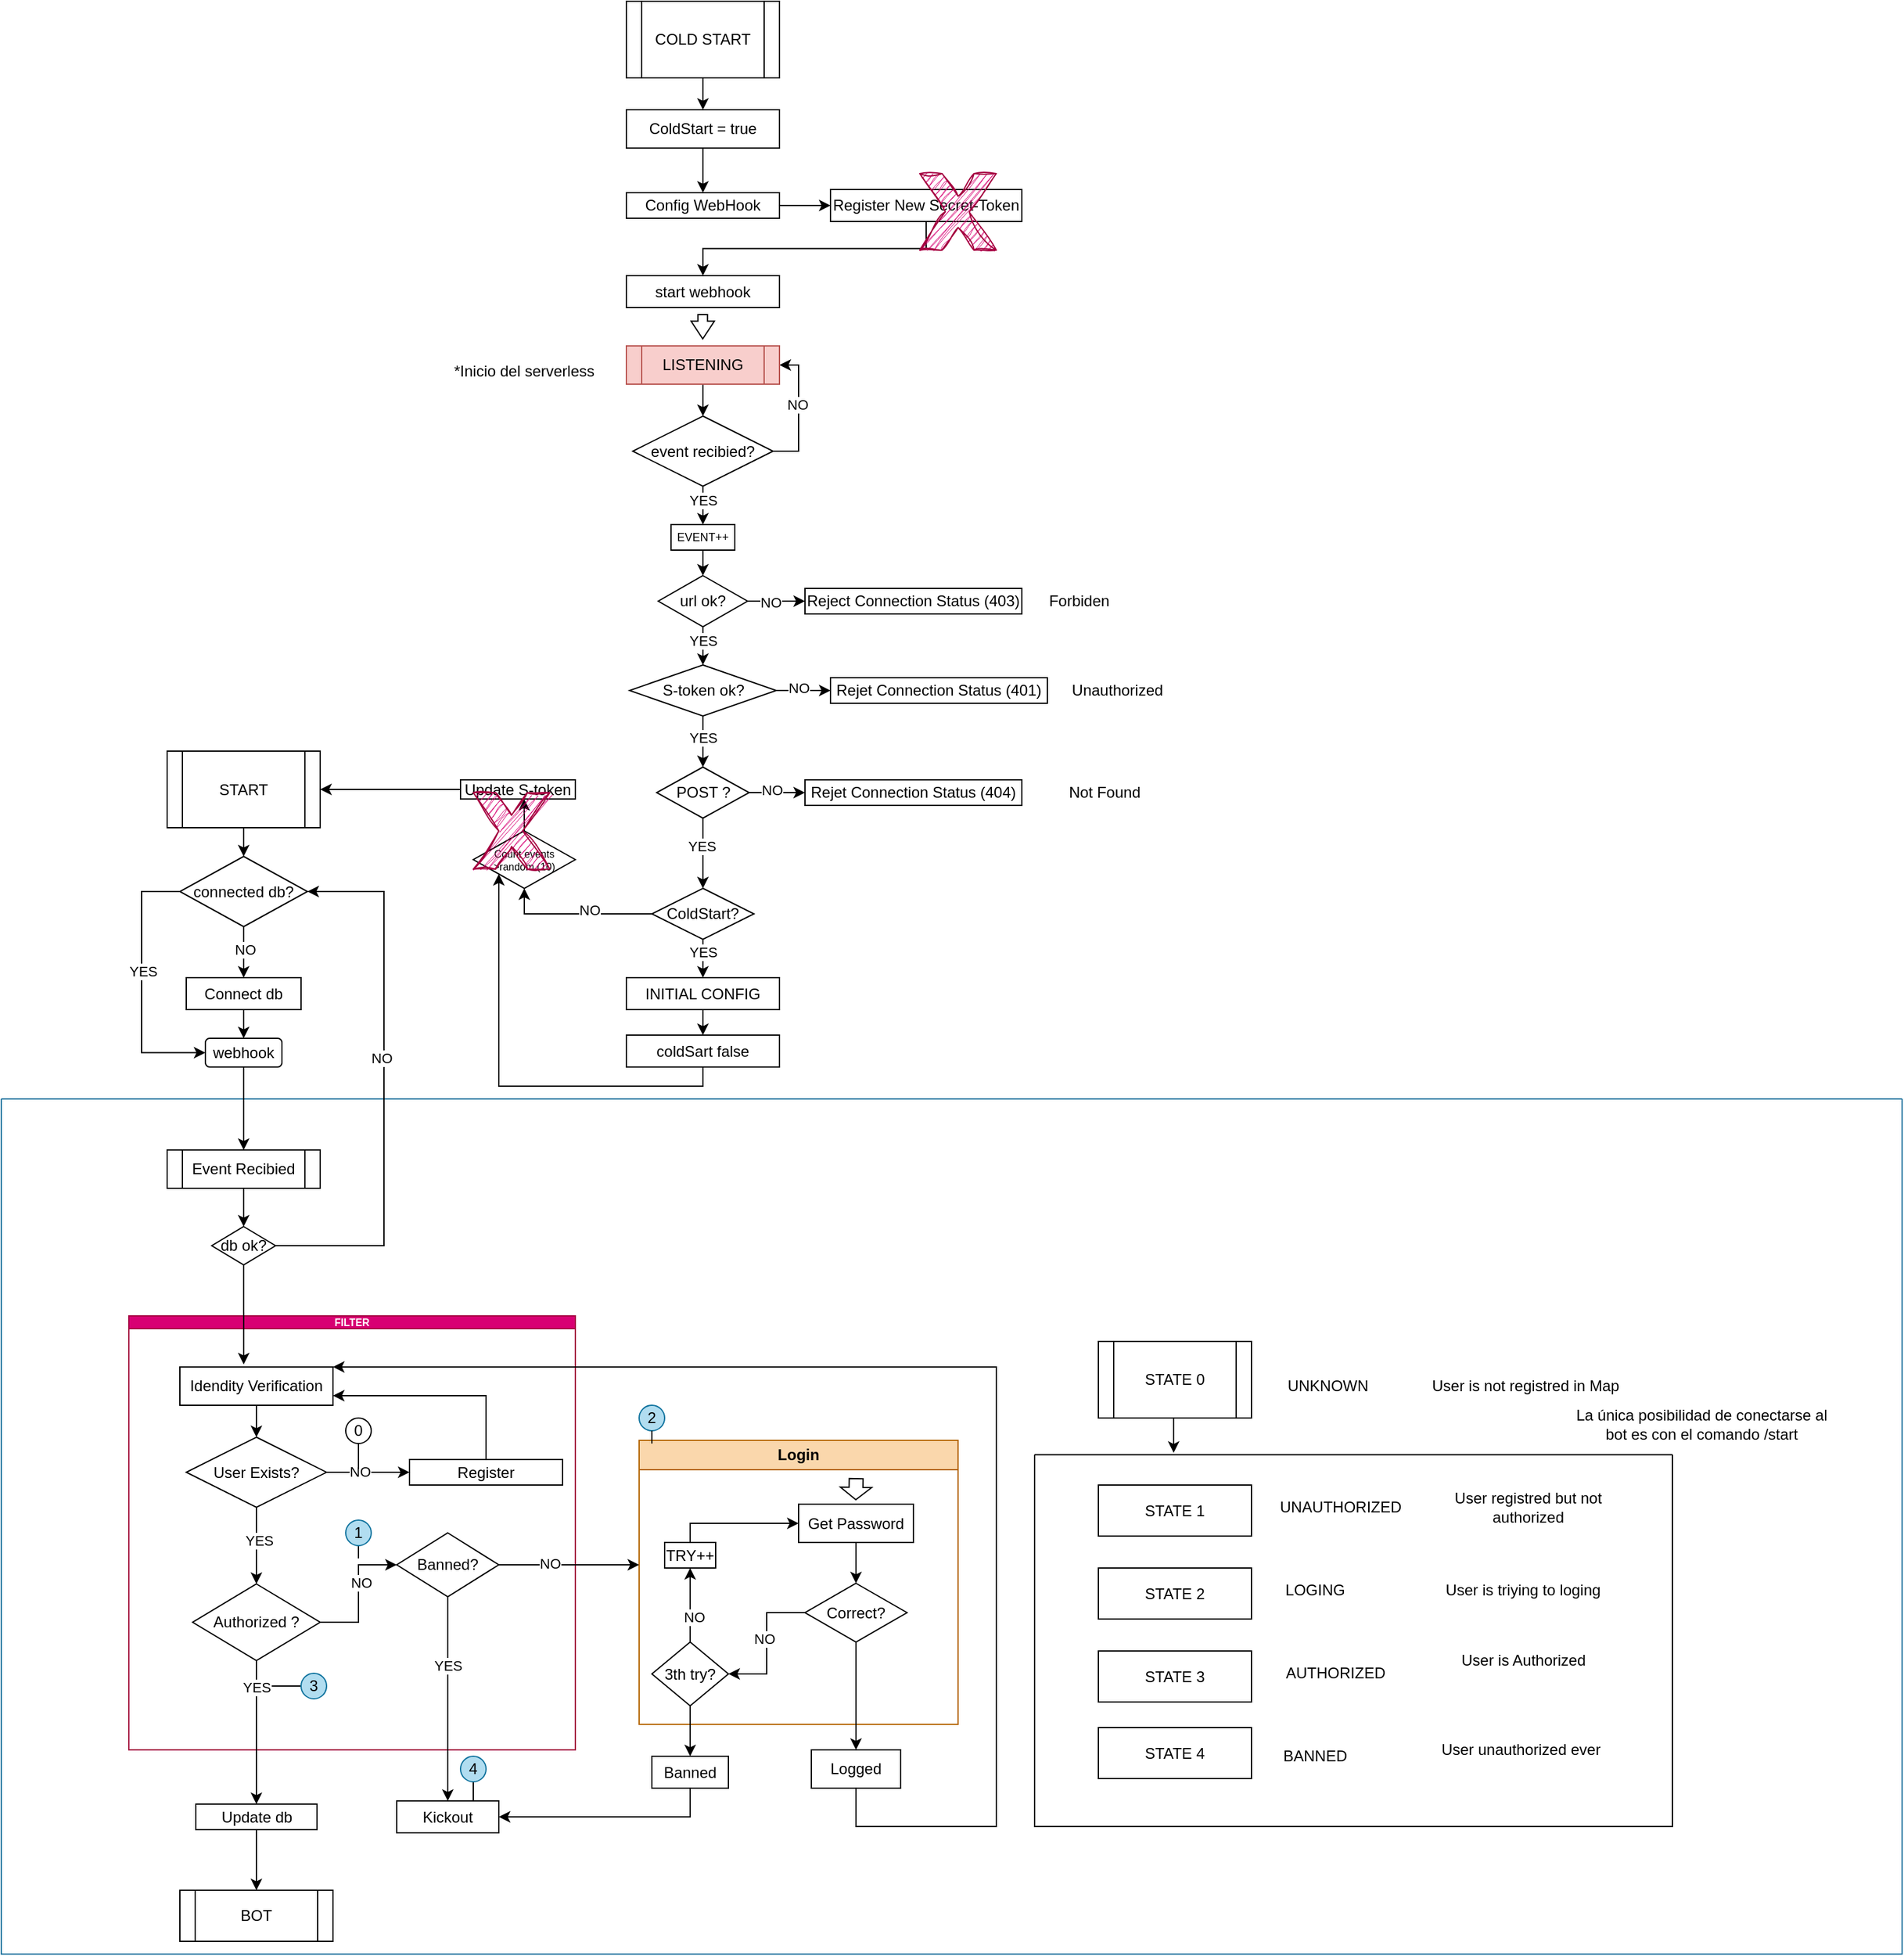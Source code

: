 <mxfile version="26.0.10">
  <diagram name="Página-1" id="eWvDhfzhtgpsclheifj-">
    <mxGraphModel dx="880" dy="3846" grid="1" gridSize="10" guides="1" tooltips="1" connect="1" arrows="1" fold="1" page="1" pageScale="1" pageWidth="4681" pageHeight="3300" math="0" shadow="0">
      <root>
        <mxCell id="0" />
        <mxCell id="1" parent="0" />
        <mxCell id="_5jPJNh-Uu7ekB4Byuzi-175" value="" style="swimlane;startSize=0;fillColor=#b1ddf0;strokeColor=#10739e;" parent="1" vertex="1">
          <mxGeometry x="240" y="290" width="1490" height="670" as="geometry" />
        </mxCell>
        <mxCell id="_5jPJNh-Uu7ekB4Byuzi-2" value="STATE 0" style="shape=process;whiteSpace=wrap;html=1;backgroundOutline=1;" parent="_5jPJNh-Uu7ekB4Byuzi-175" vertex="1">
          <mxGeometry x="860" y="190" width="120" height="60" as="geometry" />
        </mxCell>
        <mxCell id="_5jPJNh-Uu7ekB4Byuzi-5" value="La única posibilidad de conectarse al bot es con el comando /start" style="text;html=1;align=center;verticalAlign=middle;whiteSpace=wrap;rounded=0;" parent="_5jPJNh-Uu7ekB4Byuzi-175" vertex="1">
          <mxGeometry x="1230" y="240" width="206" height="30" as="geometry" />
        </mxCell>
        <mxCell id="_5jPJNh-Uu7ekB4Byuzi-26" value="Login" style="swimlane;whiteSpace=wrap;html=1;movable=1;resizable=1;rotatable=1;deletable=1;editable=1;locked=0;connectable=1;fillColor=#fad7ac;strokeColor=#b46504;" parent="_5jPJNh-Uu7ekB4Byuzi-175" vertex="1">
          <mxGeometry x="500" y="267.5" width="250" height="222.5" as="geometry" />
        </mxCell>
        <mxCell id="_5jPJNh-Uu7ekB4Byuzi-102" style="edgeStyle=orthogonalEdgeStyle;rounded=0;orthogonalLoop=1;jettySize=auto;html=1;exitX=0.5;exitY=1;exitDx=0;exitDy=0;" parent="_5jPJNh-Uu7ekB4Byuzi-26" source="_5jPJNh-Uu7ekB4Byuzi-79" target="_5jPJNh-Uu7ekB4Byuzi-85" edge="1">
          <mxGeometry relative="1" as="geometry" />
        </mxCell>
        <mxCell id="_5jPJNh-Uu7ekB4Byuzi-79" value="Get Password" style="rounded=0;whiteSpace=wrap;html=1;" parent="_5jPJNh-Uu7ekB4Byuzi-26" vertex="1">
          <mxGeometry x="125" y="50" width="90" height="30" as="geometry" />
        </mxCell>
        <mxCell id="_5jPJNh-Uu7ekB4Byuzi-122" style="edgeStyle=orthogonalEdgeStyle;rounded=0;orthogonalLoop=1;jettySize=auto;html=1;exitX=0.5;exitY=0;exitDx=0;exitDy=0;entryX=0.5;entryY=1;entryDx=0;entryDy=0;" parent="_5jPJNh-Uu7ekB4Byuzi-26" source="_5jPJNh-Uu7ekB4Byuzi-89" target="_5jPJNh-Uu7ekB4Byuzi-114" edge="1">
          <mxGeometry relative="1" as="geometry" />
        </mxCell>
        <mxCell id="_5jPJNh-Uu7ekB4Byuzi-124" value="NO" style="edgeLabel;html=1;align=center;verticalAlign=middle;resizable=0;points=[];" parent="_5jPJNh-Uu7ekB4Byuzi-122" vertex="1" connectable="0">
          <mxGeometry x="-0.308" y="-3" relative="1" as="geometry">
            <mxPoint as="offset" />
          </mxGeometry>
        </mxCell>
        <mxCell id="_5jPJNh-Uu7ekB4Byuzi-89" value="3th try?" style="rhombus;whiteSpace=wrap;html=1;" parent="_5jPJNh-Uu7ekB4Byuzi-26" vertex="1">
          <mxGeometry x="10" y="158" width="60" height="50" as="geometry" />
        </mxCell>
        <mxCell id="_5jPJNh-Uu7ekB4Byuzi-97" style="edgeStyle=orthogonalEdgeStyle;rounded=0;orthogonalLoop=1;jettySize=auto;html=1;exitX=0;exitY=0.5;exitDx=0;exitDy=0;entryX=1;entryY=0.5;entryDx=0;entryDy=0;" parent="_5jPJNh-Uu7ekB4Byuzi-26" source="_5jPJNh-Uu7ekB4Byuzi-85" target="_5jPJNh-Uu7ekB4Byuzi-89" edge="1">
          <mxGeometry relative="1" as="geometry" />
        </mxCell>
        <mxCell id="_5jPJNh-Uu7ekB4Byuzi-107" value="NO" style="edgeLabel;html=1;align=center;verticalAlign=middle;resizable=0;points=[];" parent="_5jPJNh-Uu7ekB4Byuzi-97" vertex="1" connectable="0">
          <mxGeometry x="-0.067" y="-2" relative="1" as="geometry">
            <mxPoint as="offset" />
          </mxGeometry>
        </mxCell>
        <mxCell id="_5jPJNh-Uu7ekB4Byuzi-85" value="Correct?" style="rhombus;whiteSpace=wrap;html=1;" parent="_5jPJNh-Uu7ekB4Byuzi-26" vertex="1">
          <mxGeometry x="130" y="112" width="80" height="46" as="geometry" />
        </mxCell>
        <mxCell id="_5jPJNh-Uu7ekB4Byuzi-123" style="edgeStyle=orthogonalEdgeStyle;rounded=0;orthogonalLoop=1;jettySize=auto;html=1;exitX=0.5;exitY=0;exitDx=0;exitDy=0;entryX=0;entryY=0.5;entryDx=0;entryDy=0;" parent="_5jPJNh-Uu7ekB4Byuzi-26" source="_5jPJNh-Uu7ekB4Byuzi-114" target="_5jPJNh-Uu7ekB4Byuzi-79" edge="1">
          <mxGeometry relative="1" as="geometry">
            <Array as="points">
              <mxPoint x="40" y="65" />
            </Array>
          </mxGeometry>
        </mxCell>
        <mxCell id="_5jPJNh-Uu7ekB4Byuzi-114" value="TRY++" style="rounded=0;whiteSpace=wrap;html=1;" parent="_5jPJNh-Uu7ekB4Byuzi-26" vertex="1">
          <mxGeometry x="20" y="80" width="40" height="20" as="geometry" />
        </mxCell>
        <mxCell id="_5jPJNh-Uu7ekB4Byuzi-121" value="" style="shape=flexArrow;endArrow=classic;html=1;rounded=0;width=10.857;endSize=2.897;endWidth=12.653;" parent="_5jPJNh-Uu7ekB4Byuzi-26" edge="1">
          <mxGeometry width="50" height="50" relative="1" as="geometry">
            <mxPoint x="170.14" y="29.5" as="sourcePoint" />
            <mxPoint x="169.85" y="47" as="targetPoint" />
            <Array as="points">
              <mxPoint x="170.14" y="29.5" />
            </Array>
          </mxGeometry>
        </mxCell>
        <mxCell id="_5jPJNh-Uu7ekB4Byuzi-33" value="FILTER" style="swimlane;whiteSpace=wrap;html=1;startSize=10;fontSize=8;fontColor=#ffffff;labelBorderColor=none;fillColor=#d80073;strokeColor=#A50040;movable=1;resizable=1;rotatable=1;deletable=1;editable=1;locked=0;connectable=1;" parent="_5jPJNh-Uu7ekB4Byuzi-175" vertex="1">
          <mxGeometry x="100" y="170" width="350" height="340" as="geometry">
            <mxRectangle x="10" y="120" width="70" height="20" as="alternateBounds" />
          </mxGeometry>
        </mxCell>
        <mxCell id="_5jPJNh-Uu7ekB4Byuzi-46" value="Idendity Verification" style="rounded=0;whiteSpace=wrap;html=1;" parent="_5jPJNh-Uu7ekB4Byuzi-33" vertex="1">
          <mxGeometry x="40" y="40" width="120" height="30" as="geometry" />
        </mxCell>
        <mxCell id="_5jPJNh-Uu7ekB4Byuzi-49" value="Authorized ?" style="rhombus;whiteSpace=wrap;html=1;" parent="_5jPJNh-Uu7ekB4Byuzi-33" vertex="1">
          <mxGeometry x="50" y="210" width="100" height="60" as="geometry" />
        </mxCell>
        <mxCell id="_5jPJNh-Uu7ekB4Byuzi-70" style="edgeStyle=orthogonalEdgeStyle;rounded=0;orthogonalLoop=1;jettySize=auto;html=1;exitX=0.5;exitY=1;exitDx=0;exitDy=0;exitPerimeter=0;entryX=0.5;entryY=0;entryDx=0;entryDy=0;" parent="_5jPJNh-Uu7ekB4Byuzi-33" source="_5jPJNh-Uu7ekB4Byuzi-66" target="_5jPJNh-Uu7ekB4Byuzi-49" edge="1">
          <mxGeometry relative="1" as="geometry" />
        </mxCell>
        <mxCell id="_5jPJNh-Uu7ekB4Byuzi-72" value="YES" style="edgeLabel;html=1;align=center;verticalAlign=middle;resizable=0;points=[];" parent="_5jPJNh-Uu7ekB4Byuzi-70" vertex="1" connectable="0">
          <mxGeometry x="-0.133" y="2" relative="1" as="geometry">
            <mxPoint as="offset" />
          </mxGeometry>
        </mxCell>
        <mxCell id="_5jPJNh-Uu7ekB4Byuzi-74" style="edgeStyle=orthogonalEdgeStyle;rounded=0;orthogonalLoop=1;jettySize=auto;html=1;exitX=1;exitY=0.5;exitDx=0;exitDy=0;exitPerimeter=0;entryX=0;entryY=0.5;entryDx=0;entryDy=0;movable=1;resizable=1;rotatable=1;deletable=1;editable=1;locked=0;connectable=1;" parent="_5jPJNh-Uu7ekB4Byuzi-33" source="_5jPJNh-Uu7ekB4Byuzi-66" target="_5jPJNh-Uu7ekB4Byuzi-73" edge="1">
          <mxGeometry relative="1" as="geometry" />
        </mxCell>
        <mxCell id="_5jPJNh-Uu7ekB4Byuzi-106" value="NO" style="edgeLabel;html=1;align=center;verticalAlign=middle;resizable=0;points=[];" parent="_5jPJNh-Uu7ekB4Byuzi-74" vertex="1" connectable="0">
          <mxGeometry x="-0.2" y="2" relative="1" as="geometry">
            <mxPoint y="1" as="offset" />
          </mxGeometry>
        </mxCell>
        <mxCell id="_5jPJNh-Uu7ekB4Byuzi-66" value="User Exists?" style="strokeWidth=1;html=1;shape=mxgraph.flowchart.decision;whiteSpace=wrap;" parent="_5jPJNh-Uu7ekB4Byuzi-33" vertex="1">
          <mxGeometry x="45" y="95" width="110" height="55" as="geometry" />
        </mxCell>
        <mxCell id="_5jPJNh-Uu7ekB4Byuzi-69" style="edgeStyle=orthogonalEdgeStyle;rounded=0;orthogonalLoop=1;jettySize=auto;html=1;exitX=0.5;exitY=1;exitDx=0;exitDy=0;entryX=0.5;entryY=0;entryDx=0;entryDy=0;entryPerimeter=0;" parent="_5jPJNh-Uu7ekB4Byuzi-33" source="_5jPJNh-Uu7ekB4Byuzi-46" target="_5jPJNh-Uu7ekB4Byuzi-66" edge="1">
          <mxGeometry relative="1" as="geometry" />
        </mxCell>
        <mxCell id="_5jPJNh-Uu7ekB4Byuzi-131" style="edgeStyle=orthogonalEdgeStyle;rounded=0;orthogonalLoop=1;jettySize=auto;html=1;exitX=1;exitY=0.5;exitDx=0;exitDy=0;" parent="_5jPJNh-Uu7ekB4Byuzi-33" source="_5jPJNh-Uu7ekB4Byuzi-52" edge="1">
          <mxGeometry relative="1" as="geometry">
            <mxPoint x="400" y="195" as="targetPoint" />
          </mxGeometry>
        </mxCell>
        <mxCell id="_5jPJNh-Uu7ekB4Byuzi-132" value="NO" style="edgeLabel;html=1;align=center;verticalAlign=middle;resizable=0;points=[];" parent="_5jPJNh-Uu7ekB4Byuzi-131" vertex="1" connectable="0">
          <mxGeometry x="-0.276" y="1" relative="1" as="geometry">
            <mxPoint as="offset" />
          </mxGeometry>
        </mxCell>
        <mxCell id="_5jPJNh-Uu7ekB4Byuzi-52" value="Banned?" style="rhombus;whiteSpace=wrap;html=1;" parent="_5jPJNh-Uu7ekB4Byuzi-33" vertex="1">
          <mxGeometry x="210" y="170" width="80" height="50" as="geometry" />
        </mxCell>
        <mxCell id="_5jPJNh-Uu7ekB4Byuzi-47" style="edgeStyle=orthogonalEdgeStyle;rounded=0;orthogonalLoop=1;jettySize=auto;html=1;exitX=1;exitY=0.5;exitDx=0;exitDy=0;entryX=0;entryY=0.5;entryDx=0;entryDy=0;" parent="_5jPJNh-Uu7ekB4Byuzi-33" source="_5jPJNh-Uu7ekB4Byuzi-49" target="_5jPJNh-Uu7ekB4Byuzi-52" edge="1">
          <mxGeometry relative="1" as="geometry">
            <mxPoint x="170" y="235" as="targetPoint" />
          </mxGeometry>
        </mxCell>
        <mxCell id="_5jPJNh-Uu7ekB4Byuzi-48" value="NO" style="edgeLabel;html=1;align=center;verticalAlign=middle;resizable=0;points=[];fontSize=11;" parent="_5jPJNh-Uu7ekB4Byuzi-47" vertex="1" connectable="0">
          <mxGeometry x="0.025" y="-2" relative="1" as="geometry">
            <mxPoint y="-7" as="offset" />
          </mxGeometry>
        </mxCell>
        <mxCell id="_5jPJNh-Uu7ekB4Byuzi-78" style="edgeStyle=orthogonalEdgeStyle;rounded=0;orthogonalLoop=1;jettySize=auto;html=1;exitX=0.5;exitY=0;exitDx=0;exitDy=0;entryX=1;entryY=0.75;entryDx=0;entryDy=0;" parent="_5jPJNh-Uu7ekB4Byuzi-33" source="_5jPJNh-Uu7ekB4Byuzi-73" target="_5jPJNh-Uu7ekB4Byuzi-46" edge="1">
          <mxGeometry relative="1" as="geometry" />
        </mxCell>
        <mxCell id="_5jPJNh-Uu7ekB4Byuzi-73" value="Register" style="rounded=0;whiteSpace=wrap;html=1;" parent="_5jPJNh-Uu7ekB4Byuzi-33" vertex="1">
          <mxGeometry x="220" y="112.5" width="120" height="20" as="geometry" />
        </mxCell>
        <mxCell id="_5jPJNh-Uu7ekB4Byuzi-157" style="edgeStyle=orthogonalEdgeStyle;rounded=0;orthogonalLoop=1;jettySize=auto;html=1;exitX=0.5;exitY=1;exitDx=0;exitDy=0;endArrow=none;startFill=0;" parent="_5jPJNh-Uu7ekB4Byuzi-33" source="_5jPJNh-Uu7ekB4Byuzi-153" edge="1">
          <mxGeometry relative="1" as="geometry">
            <mxPoint x="180" y="120" as="targetPoint" />
          </mxGeometry>
        </mxCell>
        <mxCell id="_5jPJNh-Uu7ekB4Byuzi-153" value="0" style="ellipse;whiteSpace=wrap;html=1;" parent="_5jPJNh-Uu7ekB4Byuzi-33" vertex="1">
          <mxGeometry x="170" y="80" width="20" height="20" as="geometry" />
        </mxCell>
        <mxCell id="_5jPJNh-Uu7ekB4Byuzi-160" style="edgeStyle=orthogonalEdgeStyle;rounded=0;orthogonalLoop=1;jettySize=auto;html=1;exitX=0.5;exitY=1;exitDx=0;exitDy=0;endArrow=none;startFill=0;" parent="_5jPJNh-Uu7ekB4Byuzi-33" source="_5jPJNh-Uu7ekB4Byuzi-159" edge="1">
          <mxGeometry relative="1" as="geometry">
            <mxPoint x="180" y="190" as="targetPoint" />
          </mxGeometry>
        </mxCell>
        <mxCell id="_5jPJNh-Uu7ekB4Byuzi-159" value="1" style="ellipse;whiteSpace=wrap;html=1;fillColor=#b1ddf0;strokeColor=#10739e;" parent="_5jPJNh-Uu7ekB4Byuzi-33" vertex="1">
          <mxGeometry x="170" y="160" width="20" height="20" as="geometry" />
        </mxCell>
        <mxCell id="_5jPJNh-Uu7ekB4Byuzi-164" style="edgeStyle=orthogonalEdgeStyle;rounded=0;orthogonalLoop=1;jettySize=auto;html=1;exitX=0;exitY=0.5;exitDx=0;exitDy=0;endArrow=none;startFill=0;" parent="_5jPJNh-Uu7ekB4Byuzi-33" source="_5jPJNh-Uu7ekB4Byuzi-163" edge="1">
          <mxGeometry relative="1" as="geometry">
            <mxPoint x="110" y="290" as="targetPoint" />
          </mxGeometry>
        </mxCell>
        <mxCell id="_5jPJNh-Uu7ekB4Byuzi-163" value="3" style="ellipse;whiteSpace=wrap;html=1;fillColor=#b1ddf0;strokeColor=#10739e;" parent="_5jPJNh-Uu7ekB4Byuzi-33" vertex="1">
          <mxGeometry x="135" y="280" width="20" height="20" as="geometry" />
        </mxCell>
        <mxCell id="_5jPJNh-Uu7ekB4Byuzi-56" style="edgeStyle=orthogonalEdgeStyle;rounded=0;orthogonalLoop=1;jettySize=auto;html=1;exitX=0.5;exitY=1;exitDx=0;exitDy=0;entryX=0.5;entryY=0;entryDx=0;entryDy=0;" parent="_5jPJNh-Uu7ekB4Byuzi-175" source="_5jPJNh-Uu7ekB4Byuzi-49" target="_5jPJNh-Uu7ekB4Byuzi-211" edge="1">
          <mxGeometry relative="1" as="geometry">
            <mxPoint x="200" y="550" as="targetPoint" />
          </mxGeometry>
        </mxCell>
        <mxCell id="_5jPJNh-Uu7ekB4Byuzi-57" value="&lt;font&gt;YES&lt;/font&gt;" style="edgeLabel;html=1;align=center;verticalAlign=middle;resizable=0;points=[];fontSize=11;" parent="_5jPJNh-Uu7ekB4Byuzi-56" vertex="1" connectable="0">
          <mxGeometry x="-0.497" relative="1" as="geometry">
            <mxPoint y="-8" as="offset" />
          </mxGeometry>
        </mxCell>
        <mxCell id="_5jPJNh-Uu7ekB4Byuzi-77" style="edgeStyle=orthogonalEdgeStyle;rounded=0;orthogonalLoop=1;jettySize=auto;html=1;exitX=0.5;exitY=1;exitDx=0;exitDy=0;entryX=1;entryY=0;entryDx=0;entryDy=0;" parent="_5jPJNh-Uu7ekB4Byuzi-175" source="_5jPJNh-Uu7ekB4Byuzi-62" target="_5jPJNh-Uu7ekB4Byuzi-46" edge="1">
          <mxGeometry relative="1" as="geometry">
            <mxPoint x="290" y="230" as="targetPoint" />
            <Array as="points">
              <mxPoint x="670" y="570" />
              <mxPoint x="780" y="570" />
              <mxPoint x="780" y="210" />
            </Array>
          </mxGeometry>
        </mxCell>
        <mxCell id="_5jPJNh-Uu7ekB4Byuzi-53" value="Kickout" style="rounded=0;whiteSpace=wrap;html=1;" parent="_5jPJNh-Uu7ekB4Byuzi-175" vertex="1">
          <mxGeometry x="310" y="550" width="80" height="25" as="geometry" />
        </mxCell>
        <mxCell id="_5jPJNh-Uu7ekB4Byuzi-50" style="edgeStyle=orthogonalEdgeStyle;rounded=0;orthogonalLoop=1;jettySize=auto;html=1;exitX=0.5;exitY=1;exitDx=0;exitDy=0;" parent="_5jPJNh-Uu7ekB4Byuzi-175" source="_5jPJNh-Uu7ekB4Byuzi-52" target="_5jPJNh-Uu7ekB4Byuzi-53" edge="1">
          <mxGeometry relative="1" as="geometry" />
        </mxCell>
        <mxCell id="_5jPJNh-Uu7ekB4Byuzi-51" value="YES" style="edgeLabel;html=1;align=center;verticalAlign=middle;resizable=0;points=[];fontSize=11;" parent="_5jPJNh-Uu7ekB4Byuzi-50" vertex="1" connectable="0">
          <mxGeometry x="-0.1" y="-1" relative="1" as="geometry">
            <mxPoint x="1" y="-18" as="offset" />
          </mxGeometry>
        </mxCell>
        <mxCell id="_5jPJNh-Uu7ekB4Byuzi-136" style="edgeStyle=orthogonalEdgeStyle;rounded=0;orthogonalLoop=1;jettySize=auto;html=1;exitX=0.5;exitY=1;exitDx=0;exitDy=0;entryX=1;entryY=0.5;entryDx=0;entryDy=0;" parent="_5jPJNh-Uu7ekB4Byuzi-175" source="_5jPJNh-Uu7ekB4Byuzi-133" target="_5jPJNh-Uu7ekB4Byuzi-53" edge="1">
          <mxGeometry relative="1" as="geometry" />
        </mxCell>
        <mxCell id="_5jPJNh-Uu7ekB4Byuzi-133" value="Banned" style="rounded=0;whiteSpace=wrap;html=1;" parent="_5jPJNh-Uu7ekB4Byuzi-175" vertex="1">
          <mxGeometry x="510" y="515" width="60" height="25" as="geometry" />
        </mxCell>
        <mxCell id="_5jPJNh-Uu7ekB4Byuzi-135" style="edgeStyle=orthogonalEdgeStyle;rounded=0;orthogonalLoop=1;jettySize=auto;html=1;exitX=0.5;exitY=1;exitDx=0;exitDy=0;entryX=0.5;entryY=0;entryDx=0;entryDy=0;" parent="_5jPJNh-Uu7ekB4Byuzi-175" source="_5jPJNh-Uu7ekB4Byuzi-89" target="_5jPJNh-Uu7ekB4Byuzi-133" edge="1">
          <mxGeometry relative="1" as="geometry" />
        </mxCell>
        <mxCell id="_5jPJNh-Uu7ekB4Byuzi-62" value="Logged" style="rounded=0;whiteSpace=wrap;html=1;" parent="_5jPJNh-Uu7ekB4Byuzi-175" vertex="1">
          <mxGeometry x="635" y="510" width="70" height="30" as="geometry" />
        </mxCell>
        <mxCell id="_5jPJNh-Uu7ekB4Byuzi-126" style="edgeStyle=orthogonalEdgeStyle;rounded=0;orthogonalLoop=1;jettySize=auto;html=1;exitX=0.5;exitY=1;exitDx=0;exitDy=0;" parent="_5jPJNh-Uu7ekB4Byuzi-175" source="_5jPJNh-Uu7ekB4Byuzi-85" target="_5jPJNh-Uu7ekB4Byuzi-62" edge="1">
          <mxGeometry relative="1" as="geometry" />
        </mxCell>
        <mxCell id="_5jPJNh-Uu7ekB4Byuzi-151" value="" style="swimlane;startSize=0;" parent="_5jPJNh-Uu7ekB4Byuzi-175" vertex="1">
          <mxGeometry x="810" y="278.75" width="500" height="291.25" as="geometry" />
        </mxCell>
        <mxCell id="_5jPJNh-Uu7ekB4Byuzi-3" value="STATE 1" style="rounded=0;whiteSpace=wrap;html=1;" parent="_5jPJNh-Uu7ekB4Byuzi-151" vertex="1">
          <mxGeometry x="50" y="23.75" width="120" height="40" as="geometry" />
        </mxCell>
        <mxCell id="_5jPJNh-Uu7ekB4Byuzi-127" value="STATE 2" style="rounded=0;whiteSpace=wrap;html=1;" parent="_5jPJNh-Uu7ekB4Byuzi-151" vertex="1">
          <mxGeometry x="50" y="88.75" width="120" height="40" as="geometry" />
        </mxCell>
        <mxCell id="_5jPJNh-Uu7ekB4Byuzi-128" value="UNAUTHORIZED" style="text;html=1;align=center;verticalAlign=middle;whiteSpace=wrap;rounded=0;" parent="_5jPJNh-Uu7ekB4Byuzi-151" vertex="1">
          <mxGeometry x="180" y="26.25" width="120" height="30" as="geometry" />
        </mxCell>
        <mxCell id="_5jPJNh-Uu7ekB4Byuzi-129" value="LOGING" style="text;html=1;align=center;verticalAlign=middle;whiteSpace=wrap;rounded=0;" parent="_5jPJNh-Uu7ekB4Byuzi-151" vertex="1">
          <mxGeometry x="160" y="91.25" width="120" height="30" as="geometry" />
        </mxCell>
        <mxCell id="_5jPJNh-Uu7ekB4Byuzi-137" value="STATE 3" style="rounded=0;whiteSpace=wrap;html=1;" parent="_5jPJNh-Uu7ekB4Byuzi-151" vertex="1">
          <mxGeometry x="50" y="153.75" width="120" height="40" as="geometry" />
        </mxCell>
        <mxCell id="_5jPJNh-Uu7ekB4Byuzi-138" value="AUTHORIZED" style="text;html=1;align=center;verticalAlign=middle;whiteSpace=wrap;rounded=0;" parent="_5jPJNh-Uu7ekB4Byuzi-151" vertex="1">
          <mxGeometry x="176" y="156.25" width="120" height="30" as="geometry" />
        </mxCell>
        <mxCell id="_5jPJNh-Uu7ekB4Byuzi-141" value="STATE 4" style="rounded=0;whiteSpace=wrap;html=1;" parent="_5jPJNh-Uu7ekB4Byuzi-151" vertex="1">
          <mxGeometry x="50" y="213.75" width="120" height="40" as="geometry" />
        </mxCell>
        <mxCell id="_5jPJNh-Uu7ekB4Byuzi-149" value="BANNED" style="text;html=1;align=center;verticalAlign=middle;whiteSpace=wrap;rounded=0;" parent="_5jPJNh-Uu7ekB4Byuzi-151" vertex="1">
          <mxGeometry x="160" y="221.25" width="120" height="30" as="geometry" />
        </mxCell>
        <mxCell id="_5jPJNh-Uu7ekB4Byuzi-145" value="User registred but not authorized" style="text;html=1;align=center;verticalAlign=middle;whiteSpace=wrap;rounded=0;" parent="_5jPJNh-Uu7ekB4Byuzi-151" vertex="1">
          <mxGeometry x="304" y="26.25" width="166" height="30" as="geometry" />
        </mxCell>
        <mxCell id="_5jPJNh-Uu7ekB4Byuzi-146" value="User is triying to loging" style="text;html=1;align=center;verticalAlign=middle;whiteSpace=wrap;rounded=0;" parent="_5jPJNh-Uu7ekB4Byuzi-151" vertex="1">
          <mxGeometry x="300" y="91.25" width="166" height="30" as="geometry" />
        </mxCell>
        <mxCell id="_5jPJNh-Uu7ekB4Byuzi-147" value="User is Authorized&amp;nbsp;" style="text;html=1;align=center;verticalAlign=middle;whiteSpace=wrap;rounded=0;" parent="_5jPJNh-Uu7ekB4Byuzi-151" vertex="1">
          <mxGeometry x="302" y="146.25" width="166" height="30" as="geometry" />
        </mxCell>
        <mxCell id="_5jPJNh-Uu7ekB4Byuzi-150" value="User unauthorized ever&amp;nbsp;" style="text;html=1;align=center;verticalAlign=middle;whiteSpace=wrap;rounded=0;" parent="_5jPJNh-Uu7ekB4Byuzi-151" vertex="1">
          <mxGeometry x="300" y="216.25" width="166" height="30" as="geometry" />
        </mxCell>
        <mxCell id="_5jPJNh-Uu7ekB4Byuzi-161" value="2" style="ellipse;whiteSpace=wrap;html=1;fillColor=#b1ddf0;strokeColor=#10739e;" parent="_5jPJNh-Uu7ekB4Byuzi-175" vertex="1">
          <mxGeometry x="500" y="240" width="20" height="20" as="geometry" />
        </mxCell>
        <mxCell id="_5jPJNh-Uu7ekB4Byuzi-162" style="edgeStyle=orthogonalEdgeStyle;rounded=0;orthogonalLoop=1;jettySize=auto;html=1;exitX=0.5;exitY=1;exitDx=0;exitDy=0;entryX=0.04;entryY=0.011;entryDx=0;entryDy=0;entryPerimeter=0;endArrow=none;startFill=0;" parent="_5jPJNh-Uu7ekB4Byuzi-175" source="_5jPJNh-Uu7ekB4Byuzi-161" target="_5jPJNh-Uu7ekB4Byuzi-26" edge="1">
          <mxGeometry relative="1" as="geometry" />
        </mxCell>
        <mxCell id="_5jPJNh-Uu7ekB4Byuzi-166" style="edgeStyle=orthogonalEdgeStyle;rounded=0;orthogonalLoop=1;jettySize=auto;html=1;exitX=0.5;exitY=1;exitDx=0;exitDy=0;entryX=0.218;entryY=-0.005;entryDx=0;entryDy=0;entryPerimeter=0;" parent="_5jPJNh-Uu7ekB4Byuzi-175" source="_5jPJNh-Uu7ekB4Byuzi-2" target="_5jPJNh-Uu7ekB4Byuzi-151" edge="1">
          <mxGeometry relative="1" as="geometry" />
        </mxCell>
        <mxCell id="_5jPJNh-Uu7ekB4Byuzi-142" value="UNKNOWN" style="text;html=1;align=center;verticalAlign=middle;whiteSpace=wrap;rounded=0;" parent="_5jPJNh-Uu7ekB4Byuzi-175" vertex="1">
          <mxGeometry x="990" y="210" width="100" height="30" as="geometry" />
        </mxCell>
        <mxCell id="_5jPJNh-Uu7ekB4Byuzi-143" value="User is not registred in Map" style="text;html=1;align=center;verticalAlign=middle;whiteSpace=wrap;rounded=0;" parent="_5jPJNh-Uu7ekB4Byuzi-175" vertex="1">
          <mxGeometry x="1110" y="210" width="170" height="30" as="geometry" />
        </mxCell>
        <mxCell id="_5jPJNh-Uu7ekB4Byuzi-173" style="edgeStyle=orthogonalEdgeStyle;rounded=0;orthogonalLoop=1;jettySize=auto;html=1;exitX=0.5;exitY=1;exitDx=0;exitDy=0;entryX=0.75;entryY=0;entryDx=0;entryDy=0;endArrow=none;startFill=0;" parent="_5jPJNh-Uu7ekB4Byuzi-175" source="_5jPJNh-Uu7ekB4Byuzi-169" target="_5jPJNh-Uu7ekB4Byuzi-53" edge="1">
          <mxGeometry relative="1" as="geometry" />
        </mxCell>
        <mxCell id="_5jPJNh-Uu7ekB4Byuzi-169" value="4" style="ellipse;whiteSpace=wrap;html=1;fillColor=#b1ddf0;strokeColor=#10739e;" parent="_5jPJNh-Uu7ekB4Byuzi-175" vertex="1">
          <mxGeometry x="360" y="515" width="20" height="20" as="geometry" />
        </mxCell>
        <mxCell id="_5jPJNh-Uu7ekB4Byuzi-181" value="db ok?" style="rhombus;whiteSpace=wrap;html=1;" parent="_5jPJNh-Uu7ekB4Byuzi-175" vertex="1">
          <mxGeometry x="165" y="100" width="50" height="30" as="geometry" />
        </mxCell>
        <mxCell id="_5jPJNh-Uu7ekB4Byuzi-210" style="edgeStyle=orthogonalEdgeStyle;rounded=0;orthogonalLoop=1;jettySize=auto;html=1;exitX=0.5;exitY=1;exitDx=0;exitDy=0;entryX=0.417;entryY=-0.067;entryDx=0;entryDy=0;entryPerimeter=0;" parent="_5jPJNh-Uu7ekB4Byuzi-175" source="_5jPJNh-Uu7ekB4Byuzi-181" target="_5jPJNh-Uu7ekB4Byuzi-46" edge="1">
          <mxGeometry relative="1" as="geometry" />
        </mxCell>
        <mxCell id="_5jPJNh-Uu7ekB4Byuzi-216" style="edgeStyle=orthogonalEdgeStyle;rounded=0;orthogonalLoop=1;jettySize=auto;html=1;exitX=0.5;exitY=1;exitDx=0;exitDy=0;" parent="_5jPJNh-Uu7ekB4Byuzi-175" source="_5jPJNh-Uu7ekB4Byuzi-211" target="_5jPJNh-Uu7ekB4Byuzi-214" edge="1">
          <mxGeometry relative="1" as="geometry" />
        </mxCell>
        <mxCell id="_5jPJNh-Uu7ekB4Byuzi-211" value="Update db" style="rounded=0;whiteSpace=wrap;html=1;" parent="_5jPJNh-Uu7ekB4Byuzi-175" vertex="1">
          <mxGeometry x="152.5" y="552.5" width="95" height="20" as="geometry" />
        </mxCell>
        <mxCell id="_5jPJNh-Uu7ekB4Byuzi-214" value="BOT" style="shape=process;whiteSpace=wrap;html=1;backgroundOutline=1;" parent="_5jPJNh-Uu7ekB4Byuzi-175" vertex="1">
          <mxGeometry x="140" y="620" width="120" height="40" as="geometry" />
        </mxCell>
        <mxCell id="_5jPJNh-Uu7ekB4Byuzi-194" style="edgeStyle=orthogonalEdgeStyle;rounded=0;orthogonalLoop=1;jettySize=auto;html=1;exitX=0.5;exitY=1;exitDx=0;exitDy=0;entryX=0.5;entryY=0;entryDx=0;entryDy=0;" parent="1" source="_5jPJNh-Uu7ekB4Byuzi-176" target="_5jPJNh-Uu7ekB4Byuzi-189" edge="1">
          <mxGeometry relative="1" as="geometry" />
        </mxCell>
        <mxCell id="_5jPJNh-Uu7ekB4Byuzi-176" value="START" style="shape=process;whiteSpace=wrap;html=1;backgroundOutline=1;" parent="1" vertex="1">
          <mxGeometry x="370" y="17.5" width="120" height="60" as="geometry" />
        </mxCell>
        <mxCell id="_5jPJNh-Uu7ekB4Byuzi-177" value="*Inicio del serverless" style="text;html=1;align=center;verticalAlign=middle;whiteSpace=wrap;rounded=0;" parent="1" vertex="1">
          <mxGeometry x="590" y="-295" width="120" height="30" as="geometry" />
        </mxCell>
        <mxCell id="_5jPJNh-Uu7ekB4Byuzi-205" style="edgeStyle=orthogonalEdgeStyle;rounded=0;orthogonalLoop=1;jettySize=auto;html=1;exitX=0.5;exitY=1;exitDx=0;exitDy=0;entryX=0.5;entryY=0;entryDx=0;entryDy=0;" parent="1" source="_5jPJNh-Uu7ekB4Byuzi-178" target="_5jPJNh-Uu7ekB4Byuzi-191" edge="1">
          <mxGeometry relative="1" as="geometry" />
        </mxCell>
        <mxCell id="_5jPJNh-Uu7ekB4Byuzi-178" value="Connect db" style="rounded=0;whiteSpace=wrap;html=1;" parent="1" vertex="1">
          <mxGeometry x="385" y="195" width="90" height="25" as="geometry" />
        </mxCell>
        <mxCell id="_5jPJNh-Uu7ekB4Byuzi-187" style="edgeStyle=orthogonalEdgeStyle;rounded=0;orthogonalLoop=1;jettySize=auto;html=1;exitX=1;exitY=0.5;exitDx=0;exitDy=0;entryX=1;entryY=0.5;entryDx=0;entryDy=0;" parent="1" source="_5jPJNh-Uu7ekB4Byuzi-181" target="_5jPJNh-Uu7ekB4Byuzi-189" edge="1">
          <mxGeometry relative="1" as="geometry">
            <mxPoint x="520" y="207.5" as="targetPoint" />
            <Array as="points">
              <mxPoint x="540" y="405" />
              <mxPoint x="540" y="128" />
            </Array>
          </mxGeometry>
        </mxCell>
        <mxCell id="_5jPJNh-Uu7ekB4Byuzi-201" value="NO" style="edgeLabel;html=1;align=center;verticalAlign=middle;resizable=0;points=[];" parent="_5jPJNh-Uu7ekB4Byuzi-187" vertex="1" connectable="0">
          <mxGeometry x="0.1" y="2" relative="1" as="geometry">
            <mxPoint as="offset" />
          </mxGeometry>
        </mxCell>
        <mxCell id="_5jPJNh-Uu7ekB4Byuzi-195" style="edgeStyle=orthogonalEdgeStyle;rounded=0;orthogonalLoop=1;jettySize=auto;html=1;exitX=0.5;exitY=1;exitDx=0;exitDy=0;entryX=0.5;entryY=0;entryDx=0;entryDy=0;" parent="1" source="_5jPJNh-Uu7ekB4Byuzi-189" target="_5jPJNh-Uu7ekB4Byuzi-178" edge="1">
          <mxGeometry relative="1" as="geometry" />
        </mxCell>
        <mxCell id="_5jPJNh-Uu7ekB4Byuzi-200" value="NO" style="edgeLabel;html=1;align=center;verticalAlign=middle;resizable=0;points=[];" parent="_5jPJNh-Uu7ekB4Byuzi-195" vertex="1" connectable="0">
          <mxGeometry x="-0.117" y="1" relative="1" as="geometry">
            <mxPoint as="offset" />
          </mxGeometry>
        </mxCell>
        <mxCell id="_5jPJNh-Uu7ekB4Byuzi-217" style="edgeStyle=orthogonalEdgeStyle;rounded=0;orthogonalLoop=1;jettySize=auto;html=1;exitX=0;exitY=0.5;exitDx=0;exitDy=0;entryX=0;entryY=0.5;entryDx=0;entryDy=0;" parent="1" source="_5jPJNh-Uu7ekB4Byuzi-189" target="_5jPJNh-Uu7ekB4Byuzi-191" edge="1">
          <mxGeometry relative="1" as="geometry">
            <Array as="points">
              <mxPoint x="350" y="128" />
              <mxPoint x="350" y="254" />
            </Array>
          </mxGeometry>
        </mxCell>
        <mxCell id="_5jPJNh-Uu7ekB4Byuzi-218" value="YES" style="edgeLabel;html=1;align=center;verticalAlign=middle;resizable=0;points=[];" parent="_5jPJNh-Uu7ekB4Byuzi-217" vertex="1" connectable="0">
          <mxGeometry x="-0.107" y="1" relative="1" as="geometry">
            <mxPoint as="offset" />
          </mxGeometry>
        </mxCell>
        <mxCell id="_5jPJNh-Uu7ekB4Byuzi-189" value="connected db?" style="rhombus;whiteSpace=wrap;html=1;" parent="1" vertex="1">
          <mxGeometry x="380" y="100" width="100" height="55" as="geometry" />
        </mxCell>
        <mxCell id="_5jPJNh-Uu7ekB4Byuzi-198" style="edgeStyle=orthogonalEdgeStyle;rounded=0;orthogonalLoop=1;jettySize=auto;html=1;exitX=0.5;exitY=1;exitDx=0;exitDy=0;entryX=0.5;entryY=0;entryDx=0;entryDy=0;" parent="1" source="_5jPJNh-Uu7ekB4Byuzi-191" target="_5jPJNh-Uu7ekB4Byuzi-10" edge="1">
          <mxGeometry relative="1" as="geometry" />
        </mxCell>
        <mxCell id="_5jPJNh-Uu7ekB4Byuzi-191" value="webhook" style="rounded=1;whiteSpace=wrap;html=1;" parent="1" vertex="1">
          <mxGeometry x="400" y="242.5" width="60" height="22.5" as="geometry" />
        </mxCell>
        <mxCell id="_5jPJNh-Uu7ekB4Byuzi-10" value="Event Recibied" style="shape=process;whiteSpace=wrap;html=1;backgroundOutline=1;" parent="1" vertex="1">
          <mxGeometry x="370" y="330" width="120" height="30" as="geometry" />
        </mxCell>
        <mxCell id="_5jPJNh-Uu7ekB4Byuzi-182" style="edgeStyle=orthogonalEdgeStyle;rounded=0;orthogonalLoop=1;jettySize=auto;html=1;exitX=0.5;exitY=1;exitDx=0;exitDy=0;entryX=0.5;entryY=0;entryDx=0;entryDy=0;" parent="1" source="_5jPJNh-Uu7ekB4Byuzi-10" target="_5jPJNh-Uu7ekB4Byuzi-181" edge="1">
          <mxGeometry relative="1" as="geometry" />
        </mxCell>
        <mxCell id="isAi0A1f4TaXlX-RfY9C-1" value="ColdStart = true" style="rounded=0;whiteSpace=wrap;html=1;" parent="1" vertex="1">
          <mxGeometry x="730" y="-485" width="120" height="30" as="geometry" />
        </mxCell>
        <mxCell id="isAi0A1f4TaXlX-RfY9C-2" value="start webhook" style="rounded=0;whiteSpace=wrap;html=1;" parent="1" vertex="1">
          <mxGeometry x="730" y="-355" width="120" height="25" as="geometry" />
        </mxCell>
        <mxCell id="isAi0A1f4TaXlX-RfY9C-6" style="edgeStyle=orthogonalEdgeStyle;rounded=0;orthogonalLoop=1;jettySize=auto;html=1;exitX=1;exitY=0.5;exitDx=0;exitDy=0;entryX=1;entryY=0.5;entryDx=0;entryDy=0;" parent="1" source="isAi0A1f4TaXlX-RfY9C-4" target="isAi0A1f4TaXlX-RfY9C-33" edge="1">
          <mxGeometry relative="1" as="geometry">
            <mxPoint x="880" y="-290" as="targetPoint" />
          </mxGeometry>
        </mxCell>
        <mxCell id="isAi0A1f4TaXlX-RfY9C-14" value="NO" style="edgeLabel;html=1;align=center;verticalAlign=middle;resizable=0;points=[];" parent="isAi0A1f4TaXlX-RfY9C-6" vertex="1" connectable="0">
          <mxGeometry x="0.116" y="1" relative="1" as="geometry">
            <mxPoint as="offset" />
          </mxGeometry>
        </mxCell>
        <mxCell id="isAi0A1f4TaXlX-RfY9C-4" value="event recibied?" style="rhombus;whiteSpace=wrap;html=1;" parent="1" vertex="1">
          <mxGeometry x="735" y="-245" width="110" height="55" as="geometry" />
        </mxCell>
        <mxCell id="isAi0A1f4TaXlX-RfY9C-16" style="edgeStyle=orthogonalEdgeStyle;rounded=0;orthogonalLoop=1;jettySize=auto;html=1;exitX=0.5;exitY=1;exitDx=0;exitDy=0;" parent="1" source="isAi0A1f4TaXlX-RfY9C-33" target="isAi0A1f4TaXlX-RfY9C-4" edge="1">
          <mxGeometry relative="1" as="geometry">
            <mxPoint x="790" y="-280" as="sourcePoint" />
          </mxGeometry>
        </mxCell>
        <mxCell id="isAi0A1f4TaXlX-RfY9C-19" style="edgeStyle=orthogonalEdgeStyle;rounded=0;orthogonalLoop=1;jettySize=auto;html=1;exitX=0.5;exitY=1;exitDx=0;exitDy=0;entryX=0.5;entryY=0;entryDx=0;entryDy=0;" parent="1" source="isAi0A1f4TaXlX-RfY9C-12" target="isAi0A1f4TaXlX-RfY9C-18" edge="1">
          <mxGeometry relative="1" as="geometry" />
        </mxCell>
        <mxCell id="isAi0A1f4TaXlX-RfY9C-21" value="YES" style="edgeLabel;html=1;align=center;verticalAlign=middle;resizable=0;points=[];" parent="isAi0A1f4TaXlX-RfY9C-19" vertex="1" connectable="0">
          <mxGeometry x="-0.333" relative="1" as="geometry">
            <mxPoint as="offset" />
          </mxGeometry>
        </mxCell>
        <mxCell id="isAi0A1f4TaXlX-RfY9C-64" style="edgeStyle=orthogonalEdgeStyle;rounded=0;orthogonalLoop=1;jettySize=auto;html=1;exitX=0;exitY=0.5;exitDx=0;exitDy=0;entryX=0.5;entryY=1;entryDx=0;entryDy=0;" parent="1" source="isAi0A1f4TaXlX-RfY9C-12" target="isAi0A1f4TaXlX-RfY9C-63" edge="1">
          <mxGeometry relative="1" as="geometry" />
        </mxCell>
        <mxCell id="isAi0A1f4TaXlX-RfY9C-69" value="NO" style="edgeLabel;html=1;align=center;verticalAlign=middle;resizable=0;points=[];" parent="isAi0A1f4TaXlX-RfY9C-64" vertex="1" connectable="0">
          <mxGeometry x="-0.177" y="-3" relative="1" as="geometry">
            <mxPoint as="offset" />
          </mxGeometry>
        </mxCell>
        <mxCell id="isAi0A1f4TaXlX-RfY9C-12" value="ColdStart?" style="rhombus;whiteSpace=wrap;html=1;" parent="1" vertex="1">
          <mxGeometry x="750" y="125" width="80" height="40" as="geometry" />
        </mxCell>
        <mxCell id="isAi0A1f4TaXlX-RfY9C-26" style="edgeStyle=orthogonalEdgeStyle;rounded=0;orthogonalLoop=1;jettySize=auto;html=1;exitX=0.5;exitY=1;exitDx=0;exitDy=0;entryX=0.5;entryY=0;entryDx=0;entryDy=0;" parent="1" source="isAi0A1f4TaXlX-RfY9C-18" target="isAi0A1f4TaXlX-RfY9C-25" edge="1">
          <mxGeometry relative="1" as="geometry" />
        </mxCell>
        <mxCell id="isAi0A1f4TaXlX-RfY9C-18" value="INITIAL CONFIG" style="rounded=0;whiteSpace=wrap;html=1;" parent="1" vertex="1">
          <mxGeometry x="730" y="195" width="120" height="25" as="geometry" />
        </mxCell>
        <mxCell id="isAi0A1f4TaXlX-RfY9C-70" style="edgeStyle=orthogonalEdgeStyle;rounded=0;orthogonalLoop=1;jettySize=auto;html=1;exitX=0.5;exitY=1;exitDx=0;exitDy=0;entryX=0;entryY=1;entryDx=0;entryDy=0;" parent="1" source="isAi0A1f4TaXlX-RfY9C-25" target="isAi0A1f4TaXlX-RfY9C-63" edge="1">
          <mxGeometry relative="1" as="geometry">
            <mxPoint x="670" y="140" as="targetPoint" />
            <Array as="points">
              <mxPoint x="790" y="280" />
              <mxPoint x="630" y="280" />
            </Array>
          </mxGeometry>
        </mxCell>
        <mxCell id="isAi0A1f4TaXlX-RfY9C-25" value="coldSart false" style="rounded=0;whiteSpace=wrap;html=1;" parent="1" vertex="1">
          <mxGeometry x="730" y="240" width="120" height="25" as="geometry" />
        </mxCell>
        <mxCell id="isAi0A1f4TaXlX-RfY9C-28" style="edgeStyle=orthogonalEdgeStyle;rounded=0;orthogonalLoop=1;jettySize=auto;html=1;exitX=0.5;exitY=1;exitDx=0;exitDy=0;entryX=0.5;entryY=0;entryDx=0;entryDy=0;" parent="1" source="isAi0A1f4TaXlX-RfY9C-27" target="isAi0A1f4TaXlX-RfY9C-1" edge="1">
          <mxGeometry relative="1" as="geometry" />
        </mxCell>
        <mxCell id="isAi0A1f4TaXlX-RfY9C-27" value="COLD START" style="shape=process;whiteSpace=wrap;html=1;backgroundOutline=1;" parent="1" vertex="1">
          <mxGeometry x="730" y="-570" width="120" height="60" as="geometry" />
        </mxCell>
        <mxCell id="isAi0A1f4TaXlX-RfY9C-31" value="" style="shape=flexArrow;endArrow=classic;html=1;rounded=0;endWidth=9.722;endSize=4.275;width=7.5;" parent="1" edge="1">
          <mxGeometry width="50" height="50" relative="1" as="geometry">
            <mxPoint x="789.86" y="-325" as="sourcePoint" />
            <mxPoint x="789.86" y="-305" as="targetPoint" />
          </mxGeometry>
        </mxCell>
        <mxCell id="isAi0A1f4TaXlX-RfY9C-33" value="LISTENING" style="shape=process;whiteSpace=wrap;html=1;backgroundOutline=1;fillColor=#f8cecc;strokeColor=#b85450;" parent="1" vertex="1">
          <mxGeometry x="730" y="-300" width="120" height="30" as="geometry" />
        </mxCell>
        <mxCell id="isAi0A1f4TaXlX-RfY9C-76" style="edgeStyle=orthogonalEdgeStyle;rounded=0;orthogonalLoop=1;jettySize=auto;html=1;exitX=0.5;exitY=1;exitDx=0;exitDy=0;entryX=0.5;entryY=0;entryDx=0;entryDy=0;" parent="1" source="isAi0A1f4TaXlX-RfY9C-35" target="isAi0A1f4TaXlX-RfY9C-2" edge="1">
          <mxGeometry relative="1" as="geometry" />
        </mxCell>
        <mxCell id="isAi0A1f4TaXlX-RfY9C-35" value="Register New Secret-Token" style="rounded=0;whiteSpace=wrap;html=1;" parent="1" vertex="1">
          <mxGeometry x="890" y="-422.5" width="150" height="25" as="geometry" />
        </mxCell>
        <mxCell id="isAi0A1f4TaXlX-RfY9C-37" value="" style="edgeStyle=orthogonalEdgeStyle;rounded=0;orthogonalLoop=1;jettySize=auto;html=1;exitX=0.5;exitY=1;exitDx=0;exitDy=0;entryX=0.5;entryY=0;entryDx=0;entryDy=0;" parent="1" source="isAi0A1f4TaXlX-RfY9C-1" target="isAi0A1f4TaXlX-RfY9C-36" edge="1">
          <mxGeometry relative="1" as="geometry">
            <mxPoint x="790" y="-455" as="sourcePoint" />
            <mxPoint x="790" y="-355" as="targetPoint" />
          </mxGeometry>
        </mxCell>
        <mxCell id="isAi0A1f4TaXlX-RfY9C-38" style="edgeStyle=orthogonalEdgeStyle;rounded=0;orthogonalLoop=1;jettySize=auto;html=1;exitX=1;exitY=0.5;exitDx=0;exitDy=0;" parent="1" source="isAi0A1f4TaXlX-RfY9C-36" target="isAi0A1f4TaXlX-RfY9C-35" edge="1">
          <mxGeometry relative="1" as="geometry" />
        </mxCell>
        <mxCell id="isAi0A1f4TaXlX-RfY9C-36" value="Config WebHook" style="rounded=0;whiteSpace=wrap;html=1;" parent="1" vertex="1">
          <mxGeometry x="730" y="-420" width="120" height="20" as="geometry" />
        </mxCell>
        <mxCell id="isAi0A1f4TaXlX-RfY9C-47" style="edgeStyle=orthogonalEdgeStyle;rounded=0;orthogonalLoop=1;jettySize=auto;html=1;exitX=0.5;exitY=1;exitDx=0;exitDy=0;entryX=0.5;entryY=0;entryDx=0;entryDy=0;" parent="1" source="isAi0A1f4TaXlX-RfY9C-40" target="isAi0A1f4TaXlX-RfY9C-41" edge="1">
          <mxGeometry relative="1" as="geometry" />
        </mxCell>
        <mxCell id="isAi0A1f4TaXlX-RfY9C-48" value="YES" style="edgeLabel;html=1;align=center;verticalAlign=middle;resizable=0;points=[];" parent="isAi0A1f4TaXlX-RfY9C-47" vertex="1" connectable="0">
          <mxGeometry x="-0.142" relative="1" as="geometry">
            <mxPoint as="offset" />
          </mxGeometry>
        </mxCell>
        <mxCell id="isAi0A1f4TaXlX-RfY9C-57" style="edgeStyle=orthogonalEdgeStyle;rounded=0;orthogonalLoop=1;jettySize=auto;html=1;exitX=1;exitY=0.5;exitDx=0;exitDy=0;entryX=0;entryY=0.5;entryDx=0;entryDy=0;" parent="1" source="isAi0A1f4TaXlX-RfY9C-40" target="isAi0A1f4TaXlX-RfY9C-52" edge="1">
          <mxGeometry relative="1" as="geometry" />
        </mxCell>
        <mxCell id="isAi0A1f4TaXlX-RfY9C-59" value="NO" style="edgeLabel;html=1;align=center;verticalAlign=middle;resizable=0;points=[];" parent="isAi0A1f4TaXlX-RfY9C-57" vertex="1" connectable="0">
          <mxGeometry x="-0.19" y="2" relative="1" as="geometry">
            <mxPoint as="offset" />
          </mxGeometry>
        </mxCell>
        <mxCell id="isAi0A1f4TaXlX-RfY9C-40" value="S-&lt;span style=&quot;background-color: transparent; color: light-dark(rgb(0, 0, 0), rgb(255, 255, 255));&quot;&gt;token ok?&lt;/span&gt;" style="rhombus;whiteSpace=wrap;html=1;" parent="1" vertex="1">
          <mxGeometry x="732.5" y="-50" width="115" height="40" as="geometry" />
        </mxCell>
        <mxCell id="isAi0A1f4TaXlX-RfY9C-49" style="edgeStyle=orthogonalEdgeStyle;rounded=0;orthogonalLoop=1;jettySize=auto;html=1;exitX=0.5;exitY=1;exitDx=0;exitDy=0;entryX=0.5;entryY=0;entryDx=0;entryDy=0;" parent="1" source="isAi0A1f4TaXlX-RfY9C-41" target="isAi0A1f4TaXlX-RfY9C-12" edge="1">
          <mxGeometry relative="1" as="geometry" />
        </mxCell>
        <mxCell id="isAi0A1f4TaXlX-RfY9C-50" value="YES" style="edgeLabel;html=1;align=center;verticalAlign=middle;resizable=0;points=[];" parent="isAi0A1f4TaXlX-RfY9C-49" vertex="1" connectable="0">
          <mxGeometry x="-0.194" y="-1" relative="1" as="geometry">
            <mxPoint as="offset" />
          </mxGeometry>
        </mxCell>
        <mxCell id="isAi0A1f4TaXlX-RfY9C-61" style="edgeStyle=orthogonalEdgeStyle;rounded=0;orthogonalLoop=1;jettySize=auto;html=1;exitX=1;exitY=0.5;exitDx=0;exitDy=0;" parent="1" source="isAi0A1f4TaXlX-RfY9C-41" target="isAi0A1f4TaXlX-RfY9C-60" edge="1">
          <mxGeometry relative="1" as="geometry" />
        </mxCell>
        <mxCell id="isAi0A1f4TaXlX-RfY9C-62" value="NO" style="edgeLabel;html=1;align=center;verticalAlign=middle;resizable=0;points=[];" parent="isAi0A1f4TaXlX-RfY9C-61" vertex="1" connectable="0">
          <mxGeometry x="-0.218" y="2" relative="1" as="geometry">
            <mxPoint as="offset" />
          </mxGeometry>
        </mxCell>
        <mxCell id="isAi0A1f4TaXlX-RfY9C-41" value="POST ?" style="rhombus;whiteSpace=wrap;html=1;" parent="1" vertex="1">
          <mxGeometry x="753.75" y="30" width="72.5" height="40" as="geometry" />
        </mxCell>
        <mxCell id="isAi0A1f4TaXlX-RfY9C-42" value="" style="edgeStyle=orthogonalEdgeStyle;rounded=0;orthogonalLoop=1;jettySize=auto;html=1;exitX=0.5;exitY=1;exitDx=0;exitDy=0;entryX=0.5;entryY=0;entryDx=0;entryDy=0;" parent="1" source="isAi0A1f4TaXlX-RfY9C-72" target="isAi0A1f4TaXlX-RfY9C-39" edge="1">
          <mxGeometry relative="1" as="geometry">
            <mxPoint x="790" y="-160" as="sourcePoint" />
            <mxPoint x="790" y="35" as="targetPoint" />
          </mxGeometry>
        </mxCell>
        <mxCell id="isAi0A1f4TaXlX-RfY9C-45" style="edgeStyle=orthogonalEdgeStyle;rounded=0;orthogonalLoop=1;jettySize=auto;html=1;exitX=0.5;exitY=1;exitDx=0;exitDy=0;entryX=0.5;entryY=0;entryDx=0;entryDy=0;" parent="1" source="isAi0A1f4TaXlX-RfY9C-39" target="isAi0A1f4TaXlX-RfY9C-40" edge="1">
          <mxGeometry relative="1" as="geometry" />
        </mxCell>
        <mxCell id="isAi0A1f4TaXlX-RfY9C-46" value="YES" style="edgeLabel;html=1;align=center;verticalAlign=middle;resizable=0;points=[];" parent="isAi0A1f4TaXlX-RfY9C-45" vertex="1" connectable="0">
          <mxGeometry x="0.089" y="3" relative="1" as="geometry">
            <mxPoint x="-3" y="-6" as="offset" />
          </mxGeometry>
        </mxCell>
        <mxCell id="isAi0A1f4TaXlX-RfY9C-55" style="edgeStyle=orthogonalEdgeStyle;rounded=0;orthogonalLoop=1;jettySize=auto;html=1;exitX=1;exitY=0.5;exitDx=0;exitDy=0;entryX=0;entryY=0.5;entryDx=0;entryDy=0;" parent="1" source="isAi0A1f4TaXlX-RfY9C-39" target="isAi0A1f4TaXlX-RfY9C-51" edge="1">
          <mxGeometry relative="1" as="geometry" />
        </mxCell>
        <mxCell id="isAi0A1f4TaXlX-RfY9C-58" value="NO" style="edgeLabel;html=1;align=center;verticalAlign=middle;resizable=0;points=[];" parent="isAi0A1f4TaXlX-RfY9C-55" vertex="1" connectable="0">
          <mxGeometry x="-0.215" y="-1" relative="1" as="geometry">
            <mxPoint as="offset" />
          </mxGeometry>
        </mxCell>
        <mxCell id="isAi0A1f4TaXlX-RfY9C-39" value="url ok?" style="rhombus;whiteSpace=wrap;html=1;" parent="1" vertex="1">
          <mxGeometry x="755" y="-120" width="70" height="40" as="geometry" />
        </mxCell>
        <mxCell id="isAi0A1f4TaXlX-RfY9C-51" value="Reject Connection Status (403)" style="rounded=0;whiteSpace=wrap;html=1;" parent="1" vertex="1">
          <mxGeometry x="870" y="-110" width="170" height="20" as="geometry" />
        </mxCell>
        <mxCell id="isAi0A1f4TaXlX-RfY9C-52" value="Rejet Connection Status (401)" style="rounded=0;whiteSpace=wrap;html=1;" parent="1" vertex="1">
          <mxGeometry x="890" y="-40" width="170" height="20" as="geometry" />
        </mxCell>
        <mxCell id="isAi0A1f4TaXlX-RfY9C-53" value="Forbiden" style="text;html=1;align=center;verticalAlign=middle;whiteSpace=wrap;rounded=0;" parent="1" vertex="1">
          <mxGeometry x="1050" y="-115" width="70" height="30" as="geometry" />
        </mxCell>
        <mxCell id="isAi0A1f4TaXlX-RfY9C-54" value="Unauthorized" style="text;html=1;align=center;verticalAlign=middle;whiteSpace=wrap;rounded=0;" parent="1" vertex="1">
          <mxGeometry x="1070" y="-45" width="90" height="30" as="geometry" />
        </mxCell>
        <mxCell id="isAi0A1f4TaXlX-RfY9C-60" value="Rejet Connection Status (404)" style="rounded=0;whiteSpace=wrap;html=1;" parent="1" vertex="1">
          <mxGeometry x="870" y="40" width="170" height="20" as="geometry" />
        </mxCell>
        <mxCell id="isAi0A1f4TaXlX-RfY9C-63" value="Count events&lt;div&gt;&amp;gt;random (10)&lt;/div&gt;" style="rhombus;whiteSpace=wrap;html=1;fontSize=8;" parent="1" vertex="1">
          <mxGeometry x="610" y="80" width="80" height="45" as="geometry" />
        </mxCell>
        <mxCell id="isAi0A1f4TaXlX-RfY9C-68" style="edgeStyle=orthogonalEdgeStyle;rounded=0;orthogonalLoop=1;jettySize=auto;html=1;exitX=0;exitY=0.5;exitDx=0;exitDy=0;entryX=1;entryY=0.5;entryDx=0;entryDy=0;" parent="1" source="isAi0A1f4TaXlX-RfY9C-65" target="_5jPJNh-Uu7ekB4Byuzi-176" edge="1">
          <mxGeometry relative="1" as="geometry" />
        </mxCell>
        <mxCell id="isAi0A1f4TaXlX-RfY9C-65" value="Update S-token" style="rounded=0;whiteSpace=wrap;html=1;" parent="1" vertex="1">
          <mxGeometry x="600" y="40" width="90" height="15" as="geometry" />
        </mxCell>
        <mxCell id="isAi0A1f4TaXlX-RfY9C-67" style="edgeStyle=orthogonalEdgeStyle;rounded=0;orthogonalLoop=1;jettySize=auto;html=1;exitX=0.5;exitY=0;exitDx=0;exitDy=0;entryX=0.554;entryY=1;entryDx=0;entryDy=0;entryPerimeter=0;" parent="1" source="isAi0A1f4TaXlX-RfY9C-63" target="isAi0A1f4TaXlX-RfY9C-65" edge="1">
          <mxGeometry relative="1" as="geometry" />
        </mxCell>
        <mxCell id="isAi0A1f4TaXlX-RfY9C-74" value="" style="edgeStyle=orthogonalEdgeStyle;rounded=0;orthogonalLoop=1;jettySize=auto;html=1;exitX=0.5;exitY=1;exitDx=0;exitDy=0;entryX=0.5;entryY=0;entryDx=0;entryDy=0;" parent="1" source="isAi0A1f4TaXlX-RfY9C-4" target="isAi0A1f4TaXlX-RfY9C-72" edge="1">
          <mxGeometry relative="1" as="geometry">
            <mxPoint x="790" y="-190" as="sourcePoint" />
            <mxPoint x="790" y="-120" as="targetPoint" />
          </mxGeometry>
        </mxCell>
        <mxCell id="isAi0A1f4TaXlX-RfY9C-75" value="YES" style="edgeLabel;html=1;align=center;verticalAlign=middle;resizable=0;points=[];" parent="isAi0A1f4TaXlX-RfY9C-74" vertex="1" connectable="0">
          <mxGeometry x="-0.308" y="-2" relative="1" as="geometry">
            <mxPoint x="2" as="offset" />
          </mxGeometry>
        </mxCell>
        <mxCell id="isAi0A1f4TaXlX-RfY9C-72" value="EVENT++" style="rounded=0;whiteSpace=wrap;html=1;fontSize=9;" parent="1" vertex="1">
          <mxGeometry x="765" y="-160" width="50" height="20" as="geometry" />
        </mxCell>
        <mxCell id="oDMLqmSONVi1NAlNZvaK-1" value="Not Found" style="text;html=1;align=center;verticalAlign=middle;whiteSpace=wrap;rounded=0;" vertex="1" parent="1">
          <mxGeometry x="1060" y="35" width="90" height="30" as="geometry" />
        </mxCell>
        <mxCell id="oDMLqmSONVi1NAlNZvaK-2" value="" style="verticalLabelPosition=bottom;verticalAlign=top;html=1;shape=mxgraph.basic.x;fillColor=#d80073;fillStyle=hatch;strokeColor=#A50040;fontColor=#ffffff;sketch=1;curveFitting=1;jiggle=2;" vertex="1" parent="1">
          <mxGeometry x="960" y="-435" width="60" height="60" as="geometry" />
        </mxCell>
        <mxCell id="oDMLqmSONVi1NAlNZvaK-4" value="" style="verticalLabelPosition=bottom;verticalAlign=top;html=1;shape=mxgraph.basic.x;fillColor=#d80073;fillStyle=hatch;strokeColor=#A50040;fontColor=#ffffff;sketch=1;curveFitting=1;jiggle=2;" vertex="1" parent="1">
          <mxGeometry x="610" y="50" width="60" height="60" as="geometry" />
        </mxCell>
      </root>
    </mxGraphModel>
  </diagram>
</mxfile>
